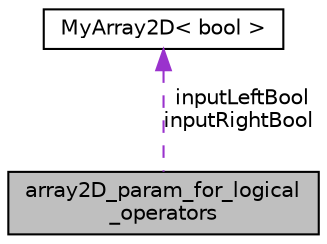 digraph "array2D_param_for_logical_operators"
{
  edge [fontname="Helvetica",fontsize="10",labelfontname="Helvetica",labelfontsize="10"];
  node [fontname="Helvetica",fontsize="10",shape=record];
  Node1 [label="array2D_param_for_logical\l_operators",height=0.2,width=0.4,color="black", fillcolor="grey75", style="filled", fontcolor="black"];
  Node2 -> Node1 [dir="back",color="darkorchid3",fontsize="10",style="dashed",label=" inputLeftBool\ninputRightBool" ,fontname="Helvetica"];
  Node2 [label="MyArray2D\< bool \>",height=0.2,width=0.4,color="black", fillcolor="white", style="filled",URL="$classMyArray2D.html"];
}
